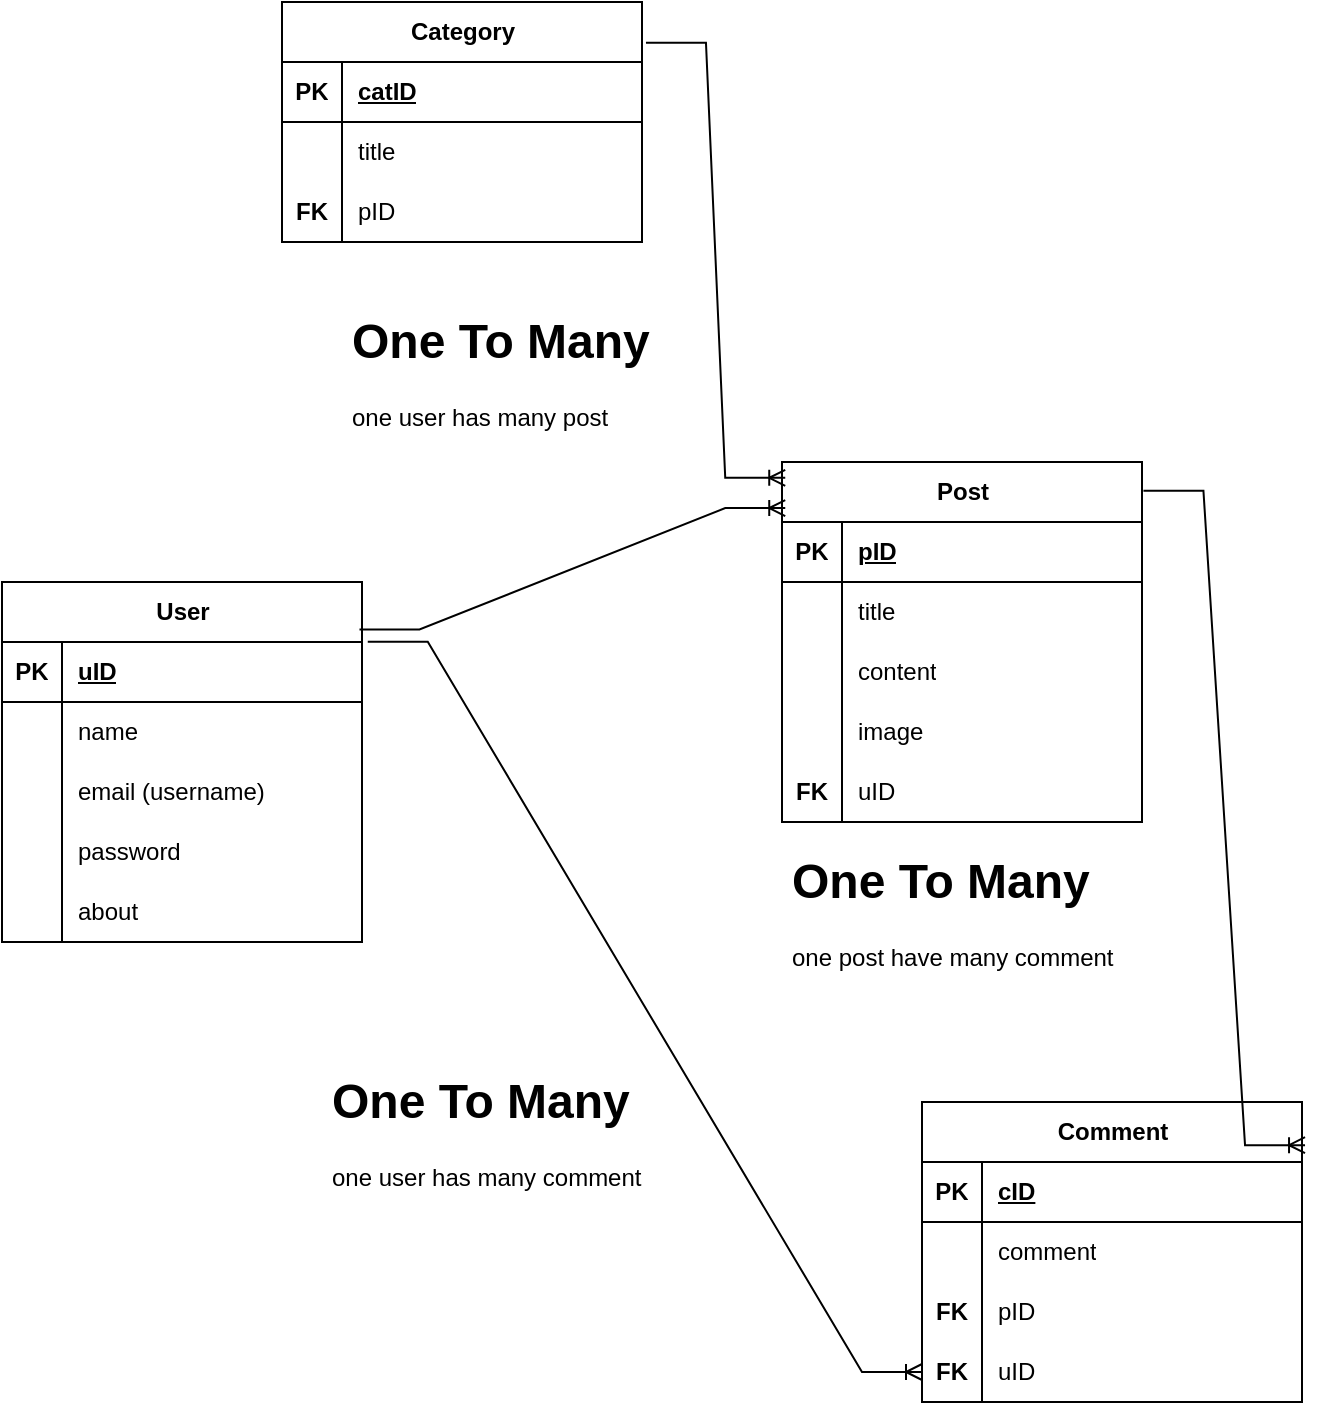 <mxfile version="22.0.6" type="github">
  <diagram name="Page-1" id="rjUyp8N3hscNRFxweDXh">
    <mxGraphModel dx="1050" dy="1772" grid="1" gridSize="10" guides="1" tooltips="1" connect="1" arrows="1" fold="1" page="1" pageScale="1" pageWidth="827" pageHeight="1169" math="0" shadow="0">
      <root>
        <mxCell id="0" />
        <mxCell id="1" parent="0" />
        <mxCell id="UfklniecfccWjPxdkubK-25" value="User" style="shape=table;startSize=30;container=1;collapsible=1;childLayout=tableLayout;fixedRows=1;rowLines=0;fontStyle=1;align=center;resizeLast=1;html=1;" parent="1" vertex="1">
          <mxGeometry x="100" y="110" width="180" height="180" as="geometry" />
        </mxCell>
        <mxCell id="UfklniecfccWjPxdkubK-26" value="" style="shape=tableRow;horizontal=0;startSize=0;swimlaneHead=0;swimlaneBody=0;fillColor=none;collapsible=0;dropTarget=0;points=[[0,0.5],[1,0.5]];portConstraint=eastwest;top=0;left=0;right=0;bottom=1;" parent="UfklniecfccWjPxdkubK-25" vertex="1">
          <mxGeometry y="30" width="180" height="30" as="geometry" />
        </mxCell>
        <mxCell id="UfklniecfccWjPxdkubK-27" value="PK" style="shape=partialRectangle;connectable=0;fillColor=none;top=0;left=0;bottom=0;right=0;fontStyle=1;overflow=hidden;whiteSpace=wrap;html=1;" parent="UfklniecfccWjPxdkubK-26" vertex="1">
          <mxGeometry width="30" height="30" as="geometry">
            <mxRectangle width="30" height="30" as="alternateBounds" />
          </mxGeometry>
        </mxCell>
        <mxCell id="UfklniecfccWjPxdkubK-28" value="uID" style="shape=partialRectangle;connectable=0;fillColor=none;top=0;left=0;bottom=0;right=0;align=left;spacingLeft=6;fontStyle=5;overflow=hidden;whiteSpace=wrap;html=1;" parent="UfklniecfccWjPxdkubK-26" vertex="1">
          <mxGeometry x="30" width="150" height="30" as="geometry">
            <mxRectangle width="150" height="30" as="alternateBounds" />
          </mxGeometry>
        </mxCell>
        <mxCell id="UfklniecfccWjPxdkubK-29" value="" style="shape=tableRow;horizontal=0;startSize=0;swimlaneHead=0;swimlaneBody=0;fillColor=none;collapsible=0;dropTarget=0;points=[[0,0.5],[1,0.5]];portConstraint=eastwest;top=0;left=0;right=0;bottom=0;" parent="UfklniecfccWjPxdkubK-25" vertex="1">
          <mxGeometry y="60" width="180" height="30" as="geometry" />
        </mxCell>
        <mxCell id="UfklniecfccWjPxdkubK-30" value="" style="shape=partialRectangle;connectable=0;fillColor=none;top=0;left=0;bottom=0;right=0;editable=1;overflow=hidden;whiteSpace=wrap;html=1;" parent="UfklniecfccWjPxdkubK-29" vertex="1">
          <mxGeometry width="30" height="30" as="geometry">
            <mxRectangle width="30" height="30" as="alternateBounds" />
          </mxGeometry>
        </mxCell>
        <mxCell id="UfklniecfccWjPxdkubK-31" value="name" style="shape=partialRectangle;connectable=0;fillColor=none;top=0;left=0;bottom=0;right=0;align=left;spacingLeft=6;overflow=hidden;whiteSpace=wrap;html=1;" parent="UfklniecfccWjPxdkubK-29" vertex="1">
          <mxGeometry x="30" width="150" height="30" as="geometry">
            <mxRectangle width="150" height="30" as="alternateBounds" />
          </mxGeometry>
        </mxCell>
        <mxCell id="UfklniecfccWjPxdkubK-32" value="" style="shape=tableRow;horizontal=0;startSize=0;swimlaneHead=0;swimlaneBody=0;fillColor=none;collapsible=0;dropTarget=0;points=[[0,0.5],[1,0.5]];portConstraint=eastwest;top=0;left=0;right=0;bottom=0;" parent="UfklniecfccWjPxdkubK-25" vertex="1">
          <mxGeometry y="90" width="180" height="30" as="geometry" />
        </mxCell>
        <mxCell id="UfklniecfccWjPxdkubK-33" value="" style="shape=partialRectangle;connectable=0;fillColor=none;top=0;left=0;bottom=0;right=0;editable=1;overflow=hidden;whiteSpace=wrap;html=1;" parent="UfklniecfccWjPxdkubK-32" vertex="1">
          <mxGeometry width="30" height="30" as="geometry">
            <mxRectangle width="30" height="30" as="alternateBounds" />
          </mxGeometry>
        </mxCell>
        <mxCell id="UfklniecfccWjPxdkubK-34" value="email (username)" style="shape=partialRectangle;connectable=0;fillColor=none;top=0;left=0;bottom=0;right=0;align=left;spacingLeft=6;overflow=hidden;whiteSpace=wrap;html=1;" parent="UfklniecfccWjPxdkubK-32" vertex="1">
          <mxGeometry x="30" width="150" height="30" as="geometry">
            <mxRectangle width="150" height="30" as="alternateBounds" />
          </mxGeometry>
        </mxCell>
        <mxCell id="UfklniecfccWjPxdkubK-35" value="" style="shape=tableRow;horizontal=0;startSize=0;swimlaneHead=0;swimlaneBody=0;fillColor=none;collapsible=0;dropTarget=0;points=[[0,0.5],[1,0.5]];portConstraint=eastwest;top=0;left=0;right=0;bottom=0;" parent="UfklniecfccWjPxdkubK-25" vertex="1">
          <mxGeometry y="120" width="180" height="30" as="geometry" />
        </mxCell>
        <mxCell id="UfklniecfccWjPxdkubK-36" value="" style="shape=partialRectangle;connectable=0;fillColor=none;top=0;left=0;bottom=0;right=0;editable=1;overflow=hidden;whiteSpace=wrap;html=1;" parent="UfklniecfccWjPxdkubK-35" vertex="1">
          <mxGeometry width="30" height="30" as="geometry">
            <mxRectangle width="30" height="30" as="alternateBounds" />
          </mxGeometry>
        </mxCell>
        <mxCell id="UfklniecfccWjPxdkubK-37" value="password" style="shape=partialRectangle;connectable=0;fillColor=none;top=0;left=0;bottom=0;right=0;align=left;spacingLeft=6;overflow=hidden;whiteSpace=wrap;html=1;" parent="UfklniecfccWjPxdkubK-35" vertex="1">
          <mxGeometry x="30" width="150" height="30" as="geometry">
            <mxRectangle width="150" height="30" as="alternateBounds" />
          </mxGeometry>
        </mxCell>
        <mxCell id="UfklniecfccWjPxdkubK-38" value="" style="shape=tableRow;horizontal=0;startSize=0;swimlaneHead=0;swimlaneBody=0;fillColor=none;collapsible=0;dropTarget=0;points=[[0,0.5],[1,0.5]];portConstraint=eastwest;top=0;left=0;right=0;bottom=0;" parent="UfklniecfccWjPxdkubK-25" vertex="1">
          <mxGeometry y="150" width="180" height="30" as="geometry" />
        </mxCell>
        <mxCell id="UfklniecfccWjPxdkubK-39" value="" style="shape=partialRectangle;connectable=0;fillColor=none;top=0;left=0;bottom=0;right=0;editable=1;overflow=hidden;whiteSpace=wrap;html=1;" parent="UfklniecfccWjPxdkubK-38" vertex="1">
          <mxGeometry width="30" height="30" as="geometry">
            <mxRectangle width="30" height="30" as="alternateBounds" />
          </mxGeometry>
        </mxCell>
        <mxCell id="UfklniecfccWjPxdkubK-40" value="about" style="shape=partialRectangle;connectable=0;fillColor=none;top=0;left=0;bottom=0;right=0;align=left;spacingLeft=6;overflow=hidden;whiteSpace=wrap;html=1;" parent="UfklniecfccWjPxdkubK-38" vertex="1">
          <mxGeometry x="30" width="150" height="30" as="geometry">
            <mxRectangle width="150" height="30" as="alternateBounds" />
          </mxGeometry>
        </mxCell>
        <mxCell id="UfklniecfccWjPxdkubK-41" value="Post" style="shape=table;startSize=30;container=1;collapsible=1;childLayout=tableLayout;fixedRows=1;rowLines=0;fontStyle=1;align=center;resizeLast=1;html=1;" parent="1" vertex="1">
          <mxGeometry x="490" y="50" width="180" height="180" as="geometry" />
        </mxCell>
        <mxCell id="UfklniecfccWjPxdkubK-42" value="" style="shape=tableRow;horizontal=0;startSize=0;swimlaneHead=0;swimlaneBody=0;fillColor=none;collapsible=0;dropTarget=0;points=[[0,0.5],[1,0.5]];portConstraint=eastwest;top=0;left=0;right=0;bottom=1;" parent="UfklniecfccWjPxdkubK-41" vertex="1">
          <mxGeometry y="30" width="180" height="30" as="geometry" />
        </mxCell>
        <mxCell id="UfklniecfccWjPxdkubK-43" value="PK" style="shape=partialRectangle;connectable=0;fillColor=none;top=0;left=0;bottom=0;right=0;fontStyle=1;overflow=hidden;whiteSpace=wrap;html=1;" parent="UfklniecfccWjPxdkubK-42" vertex="1">
          <mxGeometry width="30" height="30" as="geometry">
            <mxRectangle width="30" height="30" as="alternateBounds" />
          </mxGeometry>
        </mxCell>
        <mxCell id="UfklniecfccWjPxdkubK-44" value="pID" style="shape=partialRectangle;connectable=0;fillColor=none;top=0;left=0;bottom=0;right=0;align=left;spacingLeft=6;fontStyle=5;overflow=hidden;whiteSpace=wrap;html=1;" parent="UfklniecfccWjPxdkubK-42" vertex="1">
          <mxGeometry x="30" width="150" height="30" as="geometry">
            <mxRectangle width="150" height="30" as="alternateBounds" />
          </mxGeometry>
        </mxCell>
        <mxCell id="UfklniecfccWjPxdkubK-45" value="" style="shape=tableRow;horizontal=0;startSize=0;swimlaneHead=0;swimlaneBody=0;fillColor=none;collapsible=0;dropTarget=0;points=[[0,0.5],[1,0.5]];portConstraint=eastwest;top=0;left=0;right=0;bottom=0;" parent="UfklniecfccWjPxdkubK-41" vertex="1">
          <mxGeometry y="60" width="180" height="30" as="geometry" />
        </mxCell>
        <mxCell id="UfklniecfccWjPxdkubK-46" value="" style="shape=partialRectangle;connectable=0;fillColor=none;top=0;left=0;bottom=0;right=0;editable=1;overflow=hidden;whiteSpace=wrap;html=1;" parent="UfklniecfccWjPxdkubK-45" vertex="1">
          <mxGeometry width="30" height="30" as="geometry">
            <mxRectangle width="30" height="30" as="alternateBounds" />
          </mxGeometry>
        </mxCell>
        <mxCell id="UfklniecfccWjPxdkubK-47" value="title" style="shape=partialRectangle;connectable=0;fillColor=none;top=0;left=0;bottom=0;right=0;align=left;spacingLeft=6;overflow=hidden;whiteSpace=wrap;html=1;" parent="UfklniecfccWjPxdkubK-45" vertex="1">
          <mxGeometry x="30" width="150" height="30" as="geometry">
            <mxRectangle width="150" height="30" as="alternateBounds" />
          </mxGeometry>
        </mxCell>
        <mxCell id="UfklniecfccWjPxdkubK-48" value="" style="shape=tableRow;horizontal=0;startSize=0;swimlaneHead=0;swimlaneBody=0;fillColor=none;collapsible=0;dropTarget=0;points=[[0,0.5],[1,0.5]];portConstraint=eastwest;top=0;left=0;right=0;bottom=0;" parent="UfklniecfccWjPxdkubK-41" vertex="1">
          <mxGeometry y="90" width="180" height="30" as="geometry" />
        </mxCell>
        <mxCell id="UfklniecfccWjPxdkubK-49" value="" style="shape=partialRectangle;connectable=0;fillColor=none;top=0;left=0;bottom=0;right=0;editable=1;overflow=hidden;whiteSpace=wrap;html=1;" parent="UfklniecfccWjPxdkubK-48" vertex="1">
          <mxGeometry width="30" height="30" as="geometry">
            <mxRectangle width="30" height="30" as="alternateBounds" />
          </mxGeometry>
        </mxCell>
        <mxCell id="UfklniecfccWjPxdkubK-50" value="content" style="shape=partialRectangle;connectable=0;fillColor=none;top=0;left=0;bottom=0;right=0;align=left;spacingLeft=6;overflow=hidden;whiteSpace=wrap;html=1;" parent="UfklniecfccWjPxdkubK-48" vertex="1">
          <mxGeometry x="30" width="150" height="30" as="geometry">
            <mxRectangle width="150" height="30" as="alternateBounds" />
          </mxGeometry>
        </mxCell>
        <mxCell id="UfklniecfccWjPxdkubK-51" value="" style="shape=tableRow;horizontal=0;startSize=0;swimlaneHead=0;swimlaneBody=0;fillColor=none;collapsible=0;dropTarget=0;points=[[0,0.5],[1,0.5]];portConstraint=eastwest;top=0;left=0;right=0;bottom=0;" parent="UfklniecfccWjPxdkubK-41" vertex="1">
          <mxGeometry y="120" width="180" height="30" as="geometry" />
        </mxCell>
        <mxCell id="UfklniecfccWjPxdkubK-52" value="" style="shape=partialRectangle;connectable=0;fillColor=none;top=0;left=0;bottom=0;right=0;editable=1;overflow=hidden;whiteSpace=wrap;html=1;" parent="UfklniecfccWjPxdkubK-51" vertex="1">
          <mxGeometry width="30" height="30" as="geometry">
            <mxRectangle width="30" height="30" as="alternateBounds" />
          </mxGeometry>
        </mxCell>
        <mxCell id="UfklniecfccWjPxdkubK-53" value="image" style="shape=partialRectangle;connectable=0;fillColor=none;top=0;left=0;bottom=0;right=0;align=left;spacingLeft=6;overflow=hidden;whiteSpace=wrap;html=1;" parent="UfklniecfccWjPxdkubK-51" vertex="1">
          <mxGeometry x="30" width="150" height="30" as="geometry">
            <mxRectangle width="150" height="30" as="alternateBounds" />
          </mxGeometry>
        </mxCell>
        <mxCell id="UfklniecfccWjPxdkubK-54" value="" style="shape=tableRow;horizontal=0;startSize=0;swimlaneHead=0;swimlaneBody=0;fillColor=none;collapsible=0;dropTarget=0;points=[[0,0.5],[1,0.5]];portConstraint=eastwest;top=0;left=0;right=0;bottom=0;" parent="UfklniecfccWjPxdkubK-41" vertex="1">
          <mxGeometry y="150" width="180" height="30" as="geometry" />
        </mxCell>
        <mxCell id="UfklniecfccWjPxdkubK-55" value="&lt;b&gt;FK&lt;/b&gt;" style="shape=partialRectangle;connectable=0;fillColor=none;top=0;left=0;bottom=0;right=0;editable=1;overflow=hidden;whiteSpace=wrap;html=1;" parent="UfklniecfccWjPxdkubK-54" vertex="1">
          <mxGeometry width="30" height="30" as="geometry">
            <mxRectangle width="30" height="30" as="alternateBounds" />
          </mxGeometry>
        </mxCell>
        <mxCell id="UfklniecfccWjPxdkubK-56" value="uID" style="shape=partialRectangle;connectable=0;fillColor=none;top=0;left=0;bottom=0;right=0;align=left;spacingLeft=6;overflow=hidden;whiteSpace=wrap;html=1;" parent="UfklniecfccWjPxdkubK-54" vertex="1">
          <mxGeometry x="30" width="150" height="30" as="geometry">
            <mxRectangle width="150" height="30" as="alternateBounds" />
          </mxGeometry>
        </mxCell>
        <mxCell id="UfklniecfccWjPxdkubK-57" value="" style="edgeStyle=entityRelationEdgeStyle;fontSize=12;html=1;endArrow=ERoneToMany;rounded=0;exitX=0.993;exitY=0.132;exitDx=0;exitDy=0;exitPerimeter=0;entryX=0.009;entryY=0.128;entryDx=0;entryDy=0;entryPerimeter=0;" parent="1" source="UfklniecfccWjPxdkubK-25" target="UfklniecfccWjPxdkubK-41" edge="1">
          <mxGeometry width="100" height="100" relative="1" as="geometry">
            <mxPoint x="360" y="360" as="sourcePoint" />
            <mxPoint x="460" y="260" as="targetPoint" />
            <Array as="points">
              <mxPoint x="430" y="190" />
            </Array>
          </mxGeometry>
        </mxCell>
        <mxCell id="UfklniecfccWjPxdkubK-58" value="&lt;h1&gt;One To Many&lt;/h1&gt;&lt;div&gt;one user has many post&lt;/div&gt;" style="text;html=1;strokeColor=none;fillColor=none;spacing=5;spacingTop=-20;whiteSpace=wrap;overflow=hidden;rounded=0;" parent="1" vertex="1">
          <mxGeometry x="270" y="-30" width="190" height="120" as="geometry" />
        </mxCell>
        <mxCell id="deNLzxWSHzWWTBTPhTGv-1" value="Comment" style="shape=table;startSize=30;container=1;collapsible=1;childLayout=tableLayout;fixedRows=1;rowLines=0;fontStyle=1;align=center;resizeLast=1;html=1;" vertex="1" parent="1">
          <mxGeometry x="560" y="370" width="190" height="150" as="geometry" />
        </mxCell>
        <mxCell id="deNLzxWSHzWWTBTPhTGv-2" value="" style="shape=tableRow;horizontal=0;startSize=0;swimlaneHead=0;swimlaneBody=0;fillColor=none;collapsible=0;dropTarget=0;points=[[0,0.5],[1,0.5]];portConstraint=eastwest;top=0;left=0;right=0;bottom=1;" vertex="1" parent="deNLzxWSHzWWTBTPhTGv-1">
          <mxGeometry y="30" width="190" height="30" as="geometry" />
        </mxCell>
        <mxCell id="deNLzxWSHzWWTBTPhTGv-3" value="PK" style="shape=partialRectangle;connectable=0;fillColor=none;top=0;left=0;bottom=0;right=0;fontStyle=1;overflow=hidden;whiteSpace=wrap;html=1;" vertex="1" parent="deNLzxWSHzWWTBTPhTGv-2">
          <mxGeometry width="30" height="30" as="geometry">
            <mxRectangle width="30" height="30" as="alternateBounds" />
          </mxGeometry>
        </mxCell>
        <mxCell id="deNLzxWSHzWWTBTPhTGv-4" value="cID" style="shape=partialRectangle;connectable=0;fillColor=none;top=0;left=0;bottom=0;right=0;align=left;spacingLeft=6;fontStyle=5;overflow=hidden;whiteSpace=wrap;html=1;" vertex="1" parent="deNLzxWSHzWWTBTPhTGv-2">
          <mxGeometry x="30" width="160" height="30" as="geometry">
            <mxRectangle width="160" height="30" as="alternateBounds" />
          </mxGeometry>
        </mxCell>
        <mxCell id="deNLzxWSHzWWTBTPhTGv-5" value="" style="shape=tableRow;horizontal=0;startSize=0;swimlaneHead=0;swimlaneBody=0;fillColor=none;collapsible=0;dropTarget=0;points=[[0,0.5],[1,0.5]];portConstraint=eastwest;top=0;left=0;right=0;bottom=0;" vertex="1" parent="deNLzxWSHzWWTBTPhTGv-1">
          <mxGeometry y="60" width="190" height="30" as="geometry" />
        </mxCell>
        <mxCell id="deNLzxWSHzWWTBTPhTGv-6" value="" style="shape=partialRectangle;connectable=0;fillColor=none;top=0;left=0;bottom=0;right=0;editable=1;overflow=hidden;whiteSpace=wrap;html=1;" vertex="1" parent="deNLzxWSHzWWTBTPhTGv-5">
          <mxGeometry width="30" height="30" as="geometry">
            <mxRectangle width="30" height="30" as="alternateBounds" />
          </mxGeometry>
        </mxCell>
        <mxCell id="deNLzxWSHzWWTBTPhTGv-7" value="comment" style="shape=partialRectangle;connectable=0;fillColor=none;top=0;left=0;bottom=0;right=0;align=left;spacingLeft=6;overflow=hidden;whiteSpace=wrap;html=1;" vertex="1" parent="deNLzxWSHzWWTBTPhTGv-5">
          <mxGeometry x="30" width="160" height="30" as="geometry">
            <mxRectangle width="160" height="30" as="alternateBounds" />
          </mxGeometry>
        </mxCell>
        <mxCell id="deNLzxWSHzWWTBTPhTGv-8" value="" style="shape=tableRow;horizontal=0;startSize=0;swimlaneHead=0;swimlaneBody=0;fillColor=none;collapsible=0;dropTarget=0;points=[[0,0.5],[1,0.5]];portConstraint=eastwest;top=0;left=0;right=0;bottom=0;" vertex="1" parent="deNLzxWSHzWWTBTPhTGv-1">
          <mxGeometry y="90" width="190" height="30" as="geometry" />
        </mxCell>
        <mxCell id="deNLzxWSHzWWTBTPhTGv-9" value="&lt;b&gt;FK&lt;/b&gt;" style="shape=partialRectangle;connectable=0;fillColor=none;top=0;left=0;bottom=0;right=0;editable=1;overflow=hidden;whiteSpace=wrap;html=1;" vertex="1" parent="deNLzxWSHzWWTBTPhTGv-8">
          <mxGeometry width="30" height="30" as="geometry">
            <mxRectangle width="30" height="30" as="alternateBounds" />
          </mxGeometry>
        </mxCell>
        <mxCell id="deNLzxWSHzWWTBTPhTGv-10" value="pID" style="shape=partialRectangle;connectable=0;fillColor=none;top=0;left=0;bottom=0;right=0;align=left;spacingLeft=6;overflow=hidden;whiteSpace=wrap;html=1;" vertex="1" parent="deNLzxWSHzWWTBTPhTGv-8">
          <mxGeometry x="30" width="160" height="30" as="geometry">
            <mxRectangle width="160" height="30" as="alternateBounds" />
          </mxGeometry>
        </mxCell>
        <mxCell id="deNLzxWSHzWWTBTPhTGv-11" value="" style="shape=tableRow;horizontal=0;startSize=0;swimlaneHead=0;swimlaneBody=0;fillColor=none;collapsible=0;dropTarget=0;points=[[0,0.5],[1,0.5]];portConstraint=eastwest;top=0;left=0;right=0;bottom=0;" vertex="1" parent="deNLzxWSHzWWTBTPhTGv-1">
          <mxGeometry y="120" width="190" height="30" as="geometry" />
        </mxCell>
        <mxCell id="deNLzxWSHzWWTBTPhTGv-12" value="&lt;b&gt;FK&lt;/b&gt;" style="shape=partialRectangle;connectable=0;fillColor=none;top=0;left=0;bottom=0;right=0;editable=1;overflow=hidden;whiteSpace=wrap;html=1;" vertex="1" parent="deNLzxWSHzWWTBTPhTGv-11">
          <mxGeometry width="30" height="30" as="geometry">
            <mxRectangle width="30" height="30" as="alternateBounds" />
          </mxGeometry>
        </mxCell>
        <mxCell id="deNLzxWSHzWWTBTPhTGv-13" value="uID" style="shape=partialRectangle;connectable=0;fillColor=none;top=0;left=0;bottom=0;right=0;align=left;spacingLeft=6;overflow=hidden;whiteSpace=wrap;html=1;" vertex="1" parent="deNLzxWSHzWWTBTPhTGv-11">
          <mxGeometry x="30" width="160" height="30" as="geometry">
            <mxRectangle width="160" height="30" as="alternateBounds" />
          </mxGeometry>
        </mxCell>
        <mxCell id="deNLzxWSHzWWTBTPhTGv-20" value="" style="edgeStyle=entityRelationEdgeStyle;fontSize=12;html=1;endArrow=ERoneToMany;rounded=0;exitX=1.016;exitY=0.166;exitDx=0;exitDy=0;exitPerimeter=0;entryX=0;entryY=0.5;entryDx=0;entryDy=0;" edge="1" parent="1" source="UfklniecfccWjPxdkubK-25" target="deNLzxWSHzWWTBTPhTGv-11">
          <mxGeometry width="100" height="100" relative="1" as="geometry">
            <mxPoint x="160.26" y="430.96" as="sourcePoint" />
            <mxPoint x="373.26" y="369.96" as="targetPoint" />
            <Array as="points">
              <mxPoint x="311.26" y="486.96" />
            </Array>
          </mxGeometry>
        </mxCell>
        <mxCell id="deNLzxWSHzWWTBTPhTGv-22" value="&lt;h1&gt;One To Many&lt;/h1&gt;&lt;div&gt;one user has many comment&lt;/div&gt;" style="text;html=1;strokeColor=none;fillColor=none;spacing=5;spacingTop=-20;whiteSpace=wrap;overflow=hidden;rounded=0;" vertex="1" parent="1">
          <mxGeometry x="260" y="350" width="190" height="120" as="geometry" />
        </mxCell>
        <mxCell id="deNLzxWSHzWWTBTPhTGv-23" value="&lt;h1&gt;One To Many&lt;/h1&gt;&lt;div&gt;one post have many comment&lt;/div&gt;" style="text;html=1;strokeColor=none;fillColor=none;spacing=5;spacingTop=-20;whiteSpace=wrap;overflow=hidden;rounded=0;" vertex="1" parent="1">
          <mxGeometry x="490" y="240" width="190" height="120" as="geometry" />
        </mxCell>
        <mxCell id="deNLzxWSHzWWTBTPhTGv-24" value="Category" style="shape=table;startSize=30;container=1;collapsible=1;childLayout=tableLayout;fixedRows=1;rowLines=0;fontStyle=1;align=center;resizeLast=1;html=1;" vertex="1" parent="1">
          <mxGeometry x="240" y="-180" width="180" height="120" as="geometry" />
        </mxCell>
        <mxCell id="deNLzxWSHzWWTBTPhTGv-25" value="" style="shape=tableRow;horizontal=0;startSize=0;swimlaneHead=0;swimlaneBody=0;fillColor=none;collapsible=0;dropTarget=0;points=[[0,0.5],[1,0.5]];portConstraint=eastwest;top=0;left=0;right=0;bottom=1;" vertex="1" parent="deNLzxWSHzWWTBTPhTGv-24">
          <mxGeometry y="30" width="180" height="30" as="geometry" />
        </mxCell>
        <mxCell id="deNLzxWSHzWWTBTPhTGv-26" value="PK" style="shape=partialRectangle;connectable=0;fillColor=none;top=0;left=0;bottom=0;right=0;fontStyle=1;overflow=hidden;whiteSpace=wrap;html=1;" vertex="1" parent="deNLzxWSHzWWTBTPhTGv-25">
          <mxGeometry width="30" height="30" as="geometry">
            <mxRectangle width="30" height="30" as="alternateBounds" />
          </mxGeometry>
        </mxCell>
        <mxCell id="deNLzxWSHzWWTBTPhTGv-27" value="catID" style="shape=partialRectangle;connectable=0;fillColor=none;top=0;left=0;bottom=0;right=0;align=left;spacingLeft=6;fontStyle=5;overflow=hidden;whiteSpace=wrap;html=1;" vertex="1" parent="deNLzxWSHzWWTBTPhTGv-25">
          <mxGeometry x="30" width="150" height="30" as="geometry">
            <mxRectangle width="150" height="30" as="alternateBounds" />
          </mxGeometry>
        </mxCell>
        <mxCell id="deNLzxWSHzWWTBTPhTGv-28" value="" style="shape=tableRow;horizontal=0;startSize=0;swimlaneHead=0;swimlaneBody=0;fillColor=none;collapsible=0;dropTarget=0;points=[[0,0.5],[1,0.5]];portConstraint=eastwest;top=0;left=0;right=0;bottom=0;" vertex="1" parent="deNLzxWSHzWWTBTPhTGv-24">
          <mxGeometry y="60" width="180" height="30" as="geometry" />
        </mxCell>
        <mxCell id="deNLzxWSHzWWTBTPhTGv-29" value="" style="shape=partialRectangle;connectable=0;fillColor=none;top=0;left=0;bottom=0;right=0;editable=1;overflow=hidden;whiteSpace=wrap;html=1;" vertex="1" parent="deNLzxWSHzWWTBTPhTGv-28">
          <mxGeometry width="30" height="30" as="geometry">
            <mxRectangle width="30" height="30" as="alternateBounds" />
          </mxGeometry>
        </mxCell>
        <mxCell id="deNLzxWSHzWWTBTPhTGv-30" value="title" style="shape=partialRectangle;connectable=0;fillColor=none;top=0;left=0;bottom=0;right=0;align=left;spacingLeft=6;overflow=hidden;whiteSpace=wrap;html=1;" vertex="1" parent="deNLzxWSHzWWTBTPhTGv-28">
          <mxGeometry x="30" width="150" height="30" as="geometry">
            <mxRectangle width="150" height="30" as="alternateBounds" />
          </mxGeometry>
        </mxCell>
        <mxCell id="deNLzxWSHzWWTBTPhTGv-37" value="" style="shape=tableRow;horizontal=0;startSize=0;swimlaneHead=0;swimlaneBody=0;fillColor=none;collapsible=0;dropTarget=0;points=[[0,0.5],[1,0.5]];portConstraint=eastwest;top=0;left=0;right=0;bottom=0;" vertex="1" parent="deNLzxWSHzWWTBTPhTGv-24">
          <mxGeometry y="90" width="180" height="30" as="geometry" />
        </mxCell>
        <mxCell id="deNLzxWSHzWWTBTPhTGv-38" value="&lt;b&gt;FK&lt;/b&gt;" style="shape=partialRectangle;connectable=0;fillColor=none;top=0;left=0;bottom=0;right=0;editable=1;overflow=hidden;whiteSpace=wrap;html=1;" vertex="1" parent="deNLzxWSHzWWTBTPhTGv-37">
          <mxGeometry width="30" height="30" as="geometry">
            <mxRectangle width="30" height="30" as="alternateBounds" />
          </mxGeometry>
        </mxCell>
        <mxCell id="deNLzxWSHzWWTBTPhTGv-39" value="pID" style="shape=partialRectangle;connectable=0;fillColor=none;top=0;left=0;bottom=0;right=0;align=left;spacingLeft=6;overflow=hidden;whiteSpace=wrap;html=1;" vertex="1" parent="deNLzxWSHzWWTBTPhTGv-37">
          <mxGeometry x="30" width="150" height="30" as="geometry">
            <mxRectangle width="150" height="30" as="alternateBounds" />
          </mxGeometry>
        </mxCell>
        <mxCell id="deNLzxWSHzWWTBTPhTGv-40" value="" style="edgeStyle=entityRelationEdgeStyle;fontSize=12;html=1;endArrow=ERoneToMany;rounded=0;exitX=1.011;exitY=0.17;exitDx=0;exitDy=0;exitPerimeter=0;entryX=0.009;entryY=0.044;entryDx=0;entryDy=0;entryPerimeter=0;" edge="1" parent="1" source="deNLzxWSHzWWTBTPhTGv-24" target="UfklniecfccWjPxdkubK-41">
          <mxGeometry width="100" height="100" relative="1" as="geometry">
            <mxPoint x="457.38" y="-159.04" as="sourcePoint" />
            <mxPoint x="670.38" y="-220.04" as="targetPoint" />
            <Array as="points">
              <mxPoint x="608.38" y="-103.04" />
            </Array>
          </mxGeometry>
        </mxCell>
        <mxCell id="deNLzxWSHzWWTBTPhTGv-41" value="" style="edgeStyle=entityRelationEdgeStyle;fontSize=12;html=1;endArrow=ERoneToMany;rounded=0;entryX=1.008;entryY=0.144;entryDx=0;entryDy=0;entryPerimeter=0;exitX=1.004;exitY=0.08;exitDx=0;exitDy=0;exitPerimeter=0;" edge="1" parent="1" source="UfklniecfccWjPxdkubK-41" target="deNLzxWSHzWWTBTPhTGv-1">
          <mxGeometry width="100" height="100" relative="1" as="geometry">
            <mxPoint x="720.0" y="72.32" as="sourcePoint" />
            <mxPoint x="801.61" y="393.25" as="targetPoint" />
            <Array as="points">
              <mxPoint x="718.38" y="70" />
            </Array>
          </mxGeometry>
        </mxCell>
      </root>
    </mxGraphModel>
  </diagram>
</mxfile>
